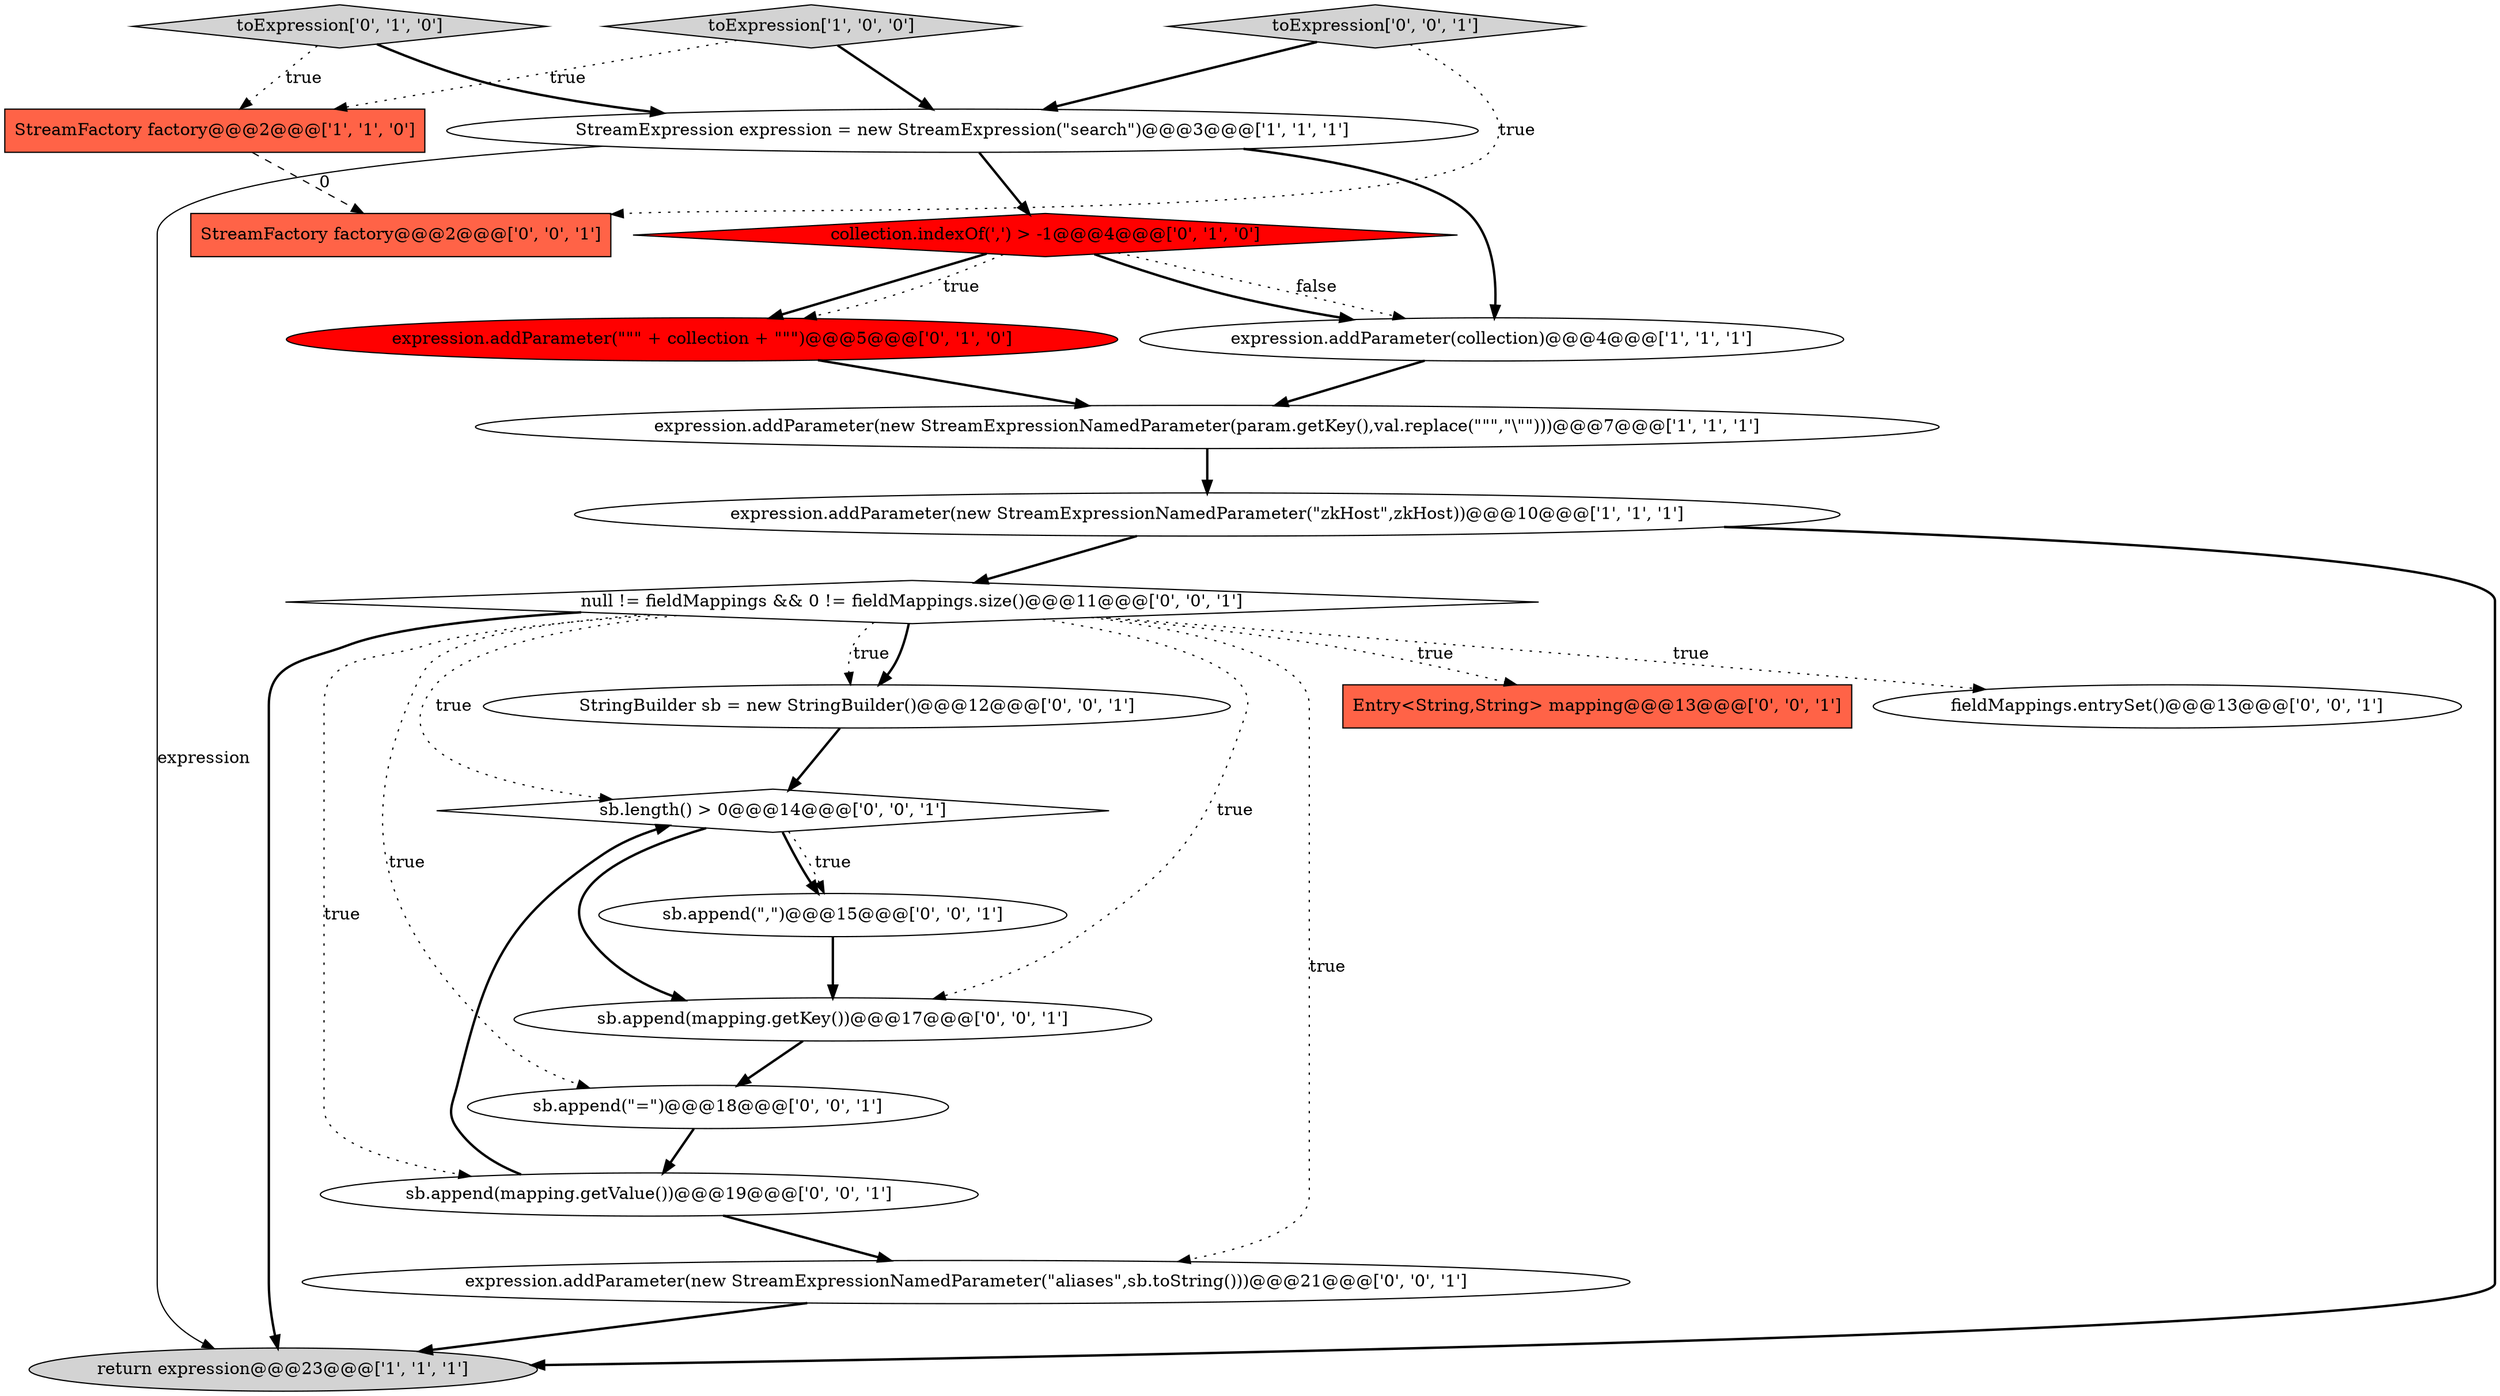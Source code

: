 digraph {
16 [style = filled, label = "fieldMappings.entrySet()@@@13@@@['0', '0', '1']", fillcolor = white, shape = ellipse image = "AAA0AAABBB3BBB"];
9 [style = filled, label = "toExpression['0', '1', '0']", fillcolor = lightgray, shape = diamond image = "AAA0AAABBB2BBB"];
3 [style = filled, label = "return expression@@@23@@@['1', '1', '1']", fillcolor = lightgray, shape = ellipse image = "AAA0AAABBB1BBB"];
1 [style = filled, label = "expression.addParameter(new StreamExpressionNamedParameter(\"zkHost\",zkHost))@@@10@@@['1', '1', '1']", fillcolor = white, shape = ellipse image = "AAA0AAABBB1BBB"];
12 [style = filled, label = "sb.length() > 0@@@14@@@['0', '0', '1']", fillcolor = white, shape = diamond image = "AAA0AAABBB3BBB"];
21 [style = filled, label = "null != fieldMappings && 0 != fieldMappings.size()@@@11@@@['0', '0', '1']", fillcolor = white, shape = diamond image = "AAA0AAABBB3BBB"];
2 [style = filled, label = "expression.addParameter(new StreamExpressionNamedParameter(param.getKey(),val.replace(\"\"\",\"\\\"\")))@@@7@@@['1', '1', '1']", fillcolor = white, shape = ellipse image = "AAA0AAABBB1BBB"];
18 [style = filled, label = "expression.addParameter(new StreamExpressionNamedParameter(\"aliases\",sb.toString()))@@@21@@@['0', '0', '1']", fillcolor = white, shape = ellipse image = "AAA0AAABBB3BBB"];
15 [style = filled, label = "sb.append(\",\")@@@15@@@['0', '0', '1']", fillcolor = white, shape = ellipse image = "AAA0AAABBB3BBB"];
6 [style = filled, label = "toExpression['1', '0', '0']", fillcolor = lightgray, shape = diamond image = "AAA0AAABBB1BBB"];
19 [style = filled, label = "Entry<String,String> mapping@@@13@@@['0', '0', '1']", fillcolor = tomato, shape = box image = "AAA0AAABBB3BBB"];
0 [style = filled, label = "StreamExpression expression = new StreamExpression(\"search\")@@@3@@@['1', '1', '1']", fillcolor = white, shape = ellipse image = "AAA0AAABBB1BBB"];
11 [style = filled, label = "sb.append(mapping.getKey())@@@17@@@['0', '0', '1']", fillcolor = white, shape = ellipse image = "AAA0AAABBB3BBB"];
8 [style = filled, label = "expression.addParameter(\"\"\" + collection + \"\"\")@@@5@@@['0', '1', '0']", fillcolor = red, shape = ellipse image = "AAA1AAABBB2BBB"];
4 [style = filled, label = "expression.addParameter(collection)@@@4@@@['1', '1', '1']", fillcolor = white, shape = ellipse image = "AAA0AAABBB1BBB"];
17 [style = filled, label = "toExpression['0', '0', '1']", fillcolor = lightgray, shape = diamond image = "AAA0AAABBB3BBB"];
14 [style = filled, label = "sb.append(mapping.getValue())@@@19@@@['0', '0', '1']", fillcolor = white, shape = ellipse image = "AAA0AAABBB3BBB"];
10 [style = filled, label = "StringBuilder sb = new StringBuilder()@@@12@@@['0', '0', '1']", fillcolor = white, shape = ellipse image = "AAA0AAABBB3BBB"];
5 [style = filled, label = "StreamFactory factory@@@2@@@['1', '1', '0']", fillcolor = tomato, shape = box image = "AAA0AAABBB1BBB"];
13 [style = filled, label = "StreamFactory factory@@@2@@@['0', '0', '1']", fillcolor = tomato, shape = box image = "AAA0AAABBB3BBB"];
20 [style = filled, label = "sb.append(\"=\")@@@18@@@['0', '0', '1']", fillcolor = white, shape = ellipse image = "AAA0AAABBB3BBB"];
7 [style = filled, label = "collection.indexOf(',') > -1@@@4@@@['0', '1', '0']", fillcolor = red, shape = diamond image = "AAA1AAABBB2BBB"];
5->13 [style = dashed, label="0"];
11->20 [style = bold, label=""];
21->10 [style = bold, label=""];
18->3 [style = bold, label=""];
21->12 [style = dotted, label="true"];
21->20 [style = dotted, label="true"];
9->0 [style = bold, label=""];
21->11 [style = dotted, label="true"];
21->18 [style = dotted, label="true"];
2->1 [style = bold, label=""];
0->3 [style = solid, label="expression"];
12->11 [style = bold, label=""];
12->15 [style = bold, label=""];
1->3 [style = bold, label=""];
12->15 [style = dotted, label="true"];
20->14 [style = bold, label=""];
6->0 [style = bold, label=""];
4->2 [style = bold, label=""];
7->4 [style = bold, label=""];
21->10 [style = dotted, label="true"];
7->8 [style = bold, label=""];
0->7 [style = bold, label=""];
17->0 [style = bold, label=""];
15->11 [style = bold, label=""];
8->2 [style = bold, label=""];
0->4 [style = bold, label=""];
10->12 [style = bold, label=""];
1->21 [style = bold, label=""];
7->4 [style = dotted, label="false"];
14->12 [style = bold, label=""];
21->19 [style = dotted, label="true"];
21->14 [style = dotted, label="true"];
14->18 [style = bold, label=""];
21->16 [style = dotted, label="true"];
7->8 [style = dotted, label="true"];
17->13 [style = dotted, label="true"];
6->5 [style = dotted, label="true"];
21->3 [style = bold, label=""];
9->5 [style = dotted, label="true"];
}
